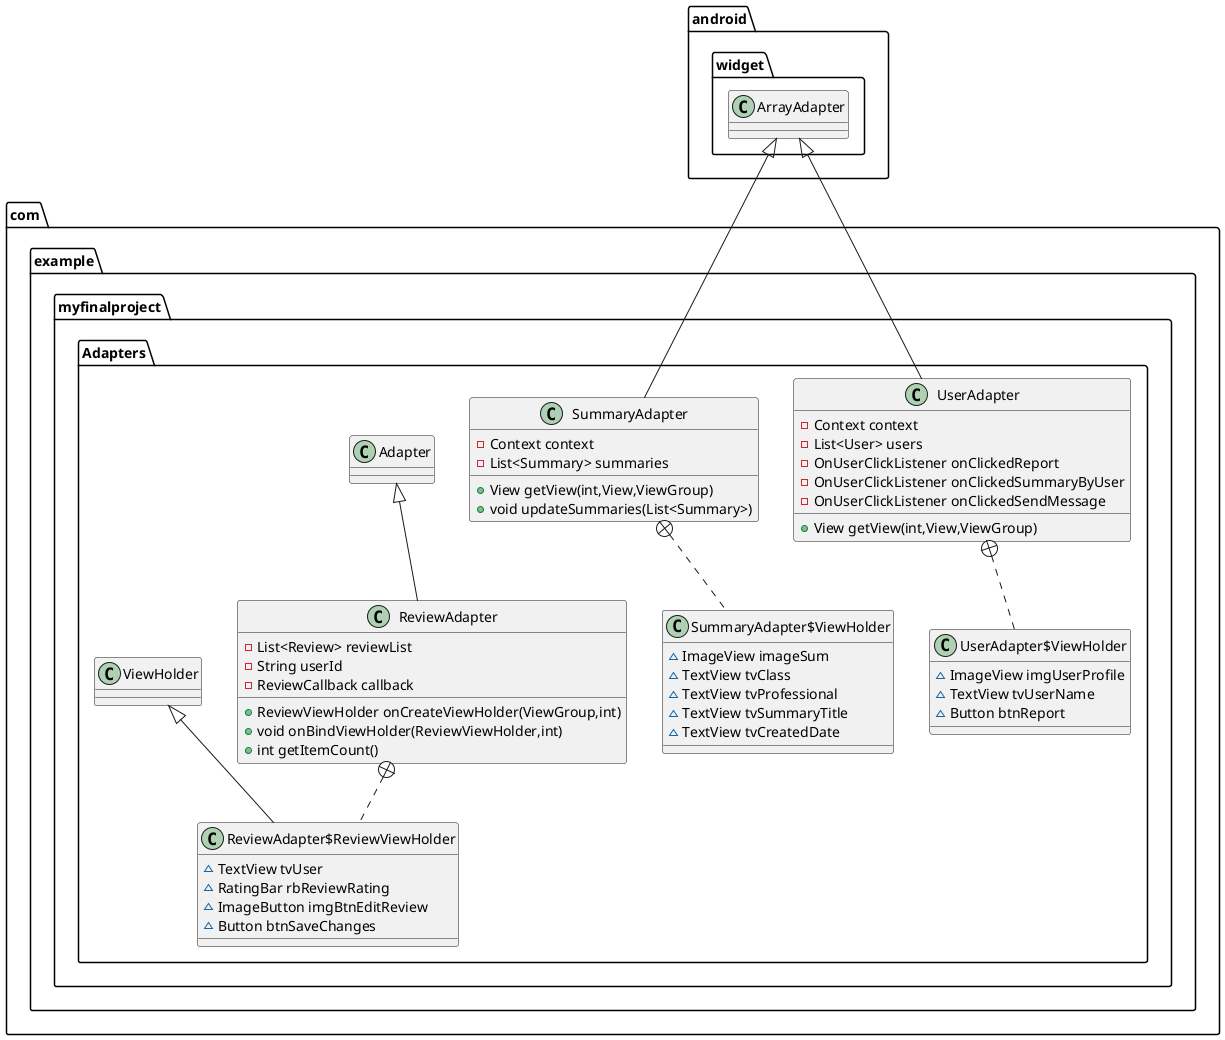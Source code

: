 @startuml
class com.example.myfinalproject.Adapters.UserAdapter {
- Context context
- List<User> users
- OnUserClickListener onClickedReport
- OnUserClickListener onClickedSummaryByUser
- OnUserClickListener onClickedSendMessage
+ View getView(int,View,ViewGroup)
}


class com.example.myfinalproject.Adapters.UserAdapter$ViewHolder {
~ ImageView imgUserProfile
~ TextView tvUserName
~ Button btnReport
}

class com.example.myfinalproject.Adapters.ReviewAdapter {
- List<Review> reviewList
- String userId
- ReviewCallback callback
+ ReviewViewHolder onCreateViewHolder(ViewGroup,int)
+ void onBindViewHolder(ReviewViewHolder,int)
+ int getItemCount()
}


class com.example.myfinalproject.Adapters.ReviewAdapter$ReviewViewHolder {
~ TextView tvUser
~ RatingBar rbReviewRating
~ ImageButton imgBtnEditReview
~ Button btnSaveChanges
}

class com.example.myfinalproject.Adapters.SummaryAdapter {
- Context context
- List<Summary> summaries
+ View getView(int,View,ViewGroup)
+ void updateSummaries(List<Summary>)
}


class com.example.myfinalproject.Adapters.SummaryAdapter$ViewHolder {
~ ImageView imageSum
~ TextView tvClass
~ TextView tvProfessional
~ TextView tvSummaryTitle
~ TextView tvCreatedDate
}



android.widget.ArrayAdapter <|-- com.example.myfinalproject.Adapters.UserAdapter
com.example.myfinalproject.Adapters.UserAdapter +.. com.example.myfinalproject.Adapters.UserAdapter$ViewHolder
com.example.myfinalproject.Adapters.Adapter <|-- com.example.myfinalproject.Adapters.ReviewAdapter
com.example.myfinalproject.Adapters.ReviewAdapter +.. com.example.myfinalproject.Adapters.ReviewAdapter$ReviewViewHolder
com.example.myfinalproject.Adapters.ViewHolder <|-- com.example.myfinalproject.Adapters.ReviewAdapter$ReviewViewHolder
android.widget.ArrayAdapter <|-- com.example.myfinalproject.Adapters.SummaryAdapter
com.example.myfinalproject.Adapters.SummaryAdapter +.. com.example.myfinalproject.Adapters.SummaryAdapter$ViewHolder
@enduml